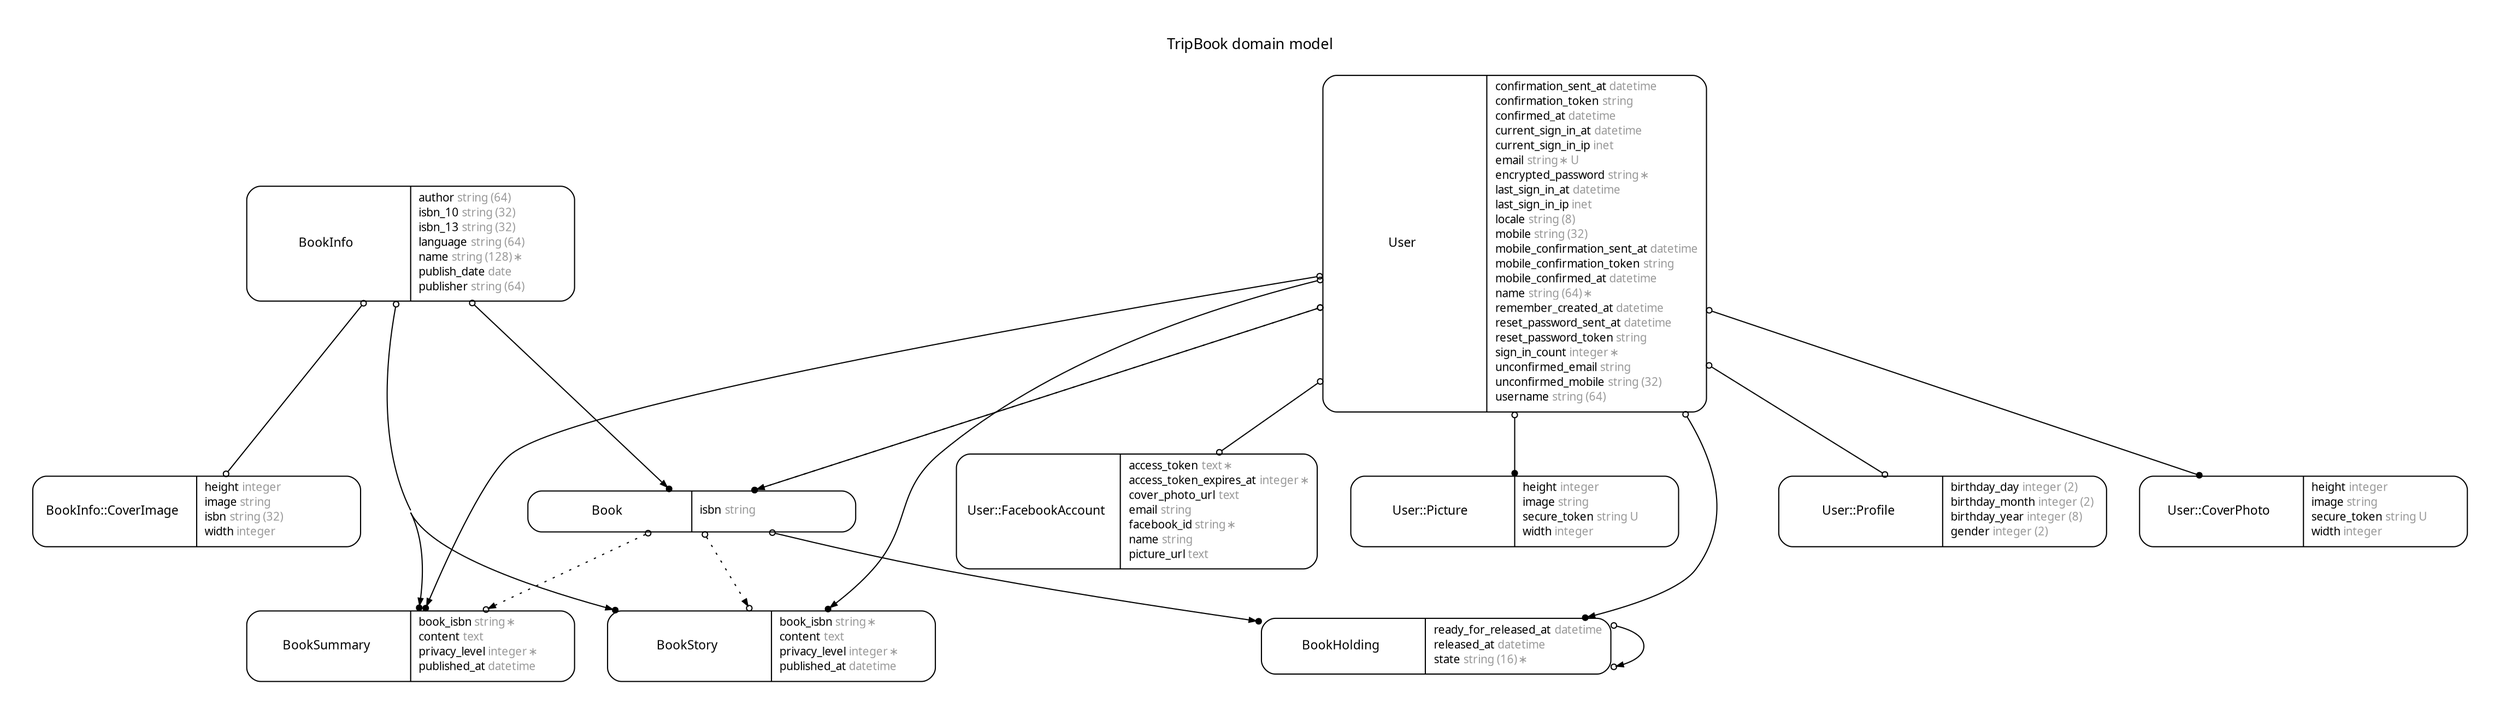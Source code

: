 digraph TripBook {
rankdir = "LR";
ranksep = "0.5";
nodesep = "0.4";
pad = "0.4,0.4";
margin = "0,0";
concentrate = "true";
labelloc = "t";
fontsize = "13";
fontname = "Arial BoldMT";
node[ shape  =  "Mrecord" , fontsize  =  "10" , fontname  =  "ArialMT" , margin  =  "0.07,0.05" , penwidth  =  "1.0"];
edge[ fontname  =  "ArialMT" , fontsize  =  "7" , dir  =  "both" , arrowsize  =  "0.9" , penwidth  =  "1.0" , labelangle  =  "32" , labeldistance  =  "1.8"];
rankdir = "TB";
label = "TripBook domain model\n\n";
m_Book [label = <<table border="0" align="center" cellspacing="0.5" cellpadding="0" width="134">
  <tr><td align="center" valign="bottom" width="130"><font face="Arial BoldMT" point-size="11">Book</font></td></tr>
</table>
|
<table border="0" align="left" cellspacing="2" cellpadding="0" width="134">
  <tr><td align="left" width="130" port="isbn">isbn <font face="Arial ItalicMT" color="grey60">string</font></td></tr>
</table>
>];
m_BookHolding [label = <<table border="0" align="center" cellspacing="0.5" cellpadding="0" width="134">
  <tr><td align="center" valign="bottom" width="130"><font face="Arial BoldMT" point-size="11">BookHolding</font></td></tr>
</table>
|
<table border="0" align="left" cellspacing="2" cellpadding="0" width="134">
  <tr><td align="left" width="130" port="ready_for_released_at">ready_for_released_at <font face="Arial ItalicMT" color="grey60">datetime</font></td></tr>
  <tr><td align="left" width="130" port="released_at">released_at <font face="Arial ItalicMT" color="grey60">datetime</font></td></tr>
  <tr><td align="left" width="130" port="state">state <font face="Arial ItalicMT" color="grey60">string (16) ∗</font></td></tr>
</table>
>];
m_BookInfo [label = <<table border="0" align="center" cellspacing="0.5" cellpadding="0" width="134">
  <tr><td align="center" valign="bottom" width="130"><font face="Arial BoldMT" point-size="11">BookInfo</font></td></tr>
</table>
|
<table border="0" align="left" cellspacing="2" cellpadding="0" width="134">
  <tr><td align="left" width="130" port="author">author <font face="Arial ItalicMT" color="grey60">string (64)</font></td></tr>
  <tr><td align="left" width="130" port="isbn_10">isbn_10 <font face="Arial ItalicMT" color="grey60">string (32)</font></td></tr>
  <tr><td align="left" width="130" port="isbn_13">isbn_13 <font face="Arial ItalicMT" color="grey60">string (32)</font></td></tr>
  <tr><td align="left" width="130" port="language">language <font face="Arial ItalicMT" color="grey60">string (64)</font></td></tr>
  <tr><td align="left" width="130" port="name">name <font face="Arial ItalicMT" color="grey60">string (128) ∗</font></td></tr>
  <tr><td align="left" width="130" port="publish_date">publish_date <font face="Arial ItalicMT" color="grey60">date</font></td></tr>
  <tr><td align="left" width="130" port="publisher">publisher <font face="Arial ItalicMT" color="grey60">string (64)</font></td></tr>
</table>
>];
"m_BookInfo::CoverImage" [label = <<table border="0" align="center" cellspacing="0.5" cellpadding="0" width="134">
  <tr><td align="center" valign="bottom" width="130"><font face="Arial BoldMT" point-size="11">BookInfo::CoverImage</font></td></tr>
</table>
|
<table border="0" align="left" cellspacing="2" cellpadding="0" width="134">
  <tr><td align="left" width="130" port="height">height <font face="Arial ItalicMT" color="grey60">integer</font></td></tr>
  <tr><td align="left" width="130" port="image">image <font face="Arial ItalicMT" color="grey60">string</font></td></tr>
  <tr><td align="left" width="130" port="isbn">isbn <font face="Arial ItalicMT" color="grey60">string (32)</font></td></tr>
  <tr><td align="left" width="130" port="width">width <font face="Arial ItalicMT" color="grey60">integer</font></td></tr>
</table>
>];
m_BookStory [label = <<table border="0" align="center" cellspacing="0.5" cellpadding="0" width="134">
  <tr><td align="center" valign="bottom" width="130"><font face="Arial BoldMT" point-size="11">BookStory</font></td></tr>
</table>
|
<table border="0" align="left" cellspacing="2" cellpadding="0" width="134">
  <tr><td align="left" width="130" port="book_isbn">book_isbn <font face="Arial ItalicMT" color="grey60">string ∗</font></td></tr>
  <tr><td align="left" width="130" port="content">content <font face="Arial ItalicMT" color="grey60">text</font></td></tr>
  <tr><td align="left" width="130" port="privacy_level">privacy_level <font face="Arial ItalicMT" color="grey60">integer ∗</font></td></tr>
  <tr><td align="left" width="130" port="published_at">published_at <font face="Arial ItalicMT" color="grey60">datetime</font></td></tr>
</table>
>];
m_BookSummary [label = <<table border="0" align="center" cellspacing="0.5" cellpadding="0" width="134">
  <tr><td align="center" valign="bottom" width="130"><font face="Arial BoldMT" point-size="11">BookSummary</font></td></tr>
</table>
|
<table border="0" align="left" cellspacing="2" cellpadding="0" width="134">
  <tr><td align="left" width="130" port="book_isbn">book_isbn <font face="Arial ItalicMT" color="grey60">string ∗</font></td></tr>
  <tr><td align="left" width="130" port="content">content <font face="Arial ItalicMT" color="grey60">text</font></td></tr>
  <tr><td align="left" width="130" port="privacy_level">privacy_level <font face="Arial ItalicMT" color="grey60">integer ∗</font></td></tr>
  <tr><td align="left" width="130" port="published_at">published_at <font face="Arial ItalicMT" color="grey60">datetime</font></td></tr>
</table>
>];
m_User [label = <<table border="0" align="center" cellspacing="0.5" cellpadding="0" width="134">
  <tr><td align="center" valign="bottom" width="130"><font face="Arial BoldMT" point-size="11">User</font></td></tr>
</table>
|
<table border="0" align="left" cellspacing="2" cellpadding="0" width="134">
  <tr><td align="left" width="130" port="confirmation_sent_at">confirmation_sent_at <font face="Arial ItalicMT" color="grey60">datetime</font></td></tr>
  <tr><td align="left" width="130" port="confirmation_token">confirmation_token <font face="Arial ItalicMT" color="grey60">string</font></td></tr>
  <tr><td align="left" width="130" port="confirmed_at">confirmed_at <font face="Arial ItalicMT" color="grey60">datetime</font></td></tr>
  <tr><td align="left" width="130" port="current_sign_in_at">current_sign_in_at <font face="Arial ItalicMT" color="grey60">datetime</font></td></tr>
  <tr><td align="left" width="130" port="current_sign_in_ip">current_sign_in_ip <font face="Arial ItalicMT" color="grey60">inet</font></td></tr>
  <tr><td align="left" width="130" port="email">email <font face="Arial ItalicMT" color="grey60">string ∗ U</font></td></tr>
  <tr><td align="left" width="130" port="encrypted_password">encrypted_password <font face="Arial ItalicMT" color="grey60">string ∗</font></td></tr>
  <tr><td align="left" width="130" port="last_sign_in_at">last_sign_in_at <font face="Arial ItalicMT" color="grey60">datetime</font></td></tr>
  <tr><td align="left" width="130" port="last_sign_in_ip">last_sign_in_ip <font face="Arial ItalicMT" color="grey60">inet</font></td></tr>
  <tr><td align="left" width="130" port="locale">locale <font face="Arial ItalicMT" color="grey60">string (8)</font></td></tr>
  <tr><td align="left" width="130" port="mobile">mobile <font face="Arial ItalicMT" color="grey60">string (32)</font></td></tr>
  <tr><td align="left" width="130" port="mobile_confirmation_sent_at">mobile_confirmation_sent_at <font face="Arial ItalicMT" color="grey60">datetime</font></td></tr>
  <tr><td align="left" width="130" port="mobile_confirmation_token">mobile_confirmation_token <font face="Arial ItalicMT" color="grey60">string</font></td></tr>
  <tr><td align="left" width="130" port="mobile_confirmed_at">mobile_confirmed_at <font face="Arial ItalicMT" color="grey60">datetime</font></td></tr>
  <tr><td align="left" width="130" port="name">name <font face="Arial ItalicMT" color="grey60">string (64) ∗</font></td></tr>
  <tr><td align="left" width="130" port="remember_created_at">remember_created_at <font face="Arial ItalicMT" color="grey60">datetime</font></td></tr>
  <tr><td align="left" width="130" port="reset_password_sent_at">reset_password_sent_at <font face="Arial ItalicMT" color="grey60">datetime</font></td></tr>
  <tr><td align="left" width="130" port="reset_password_token">reset_password_token <font face="Arial ItalicMT" color="grey60">string</font></td></tr>
  <tr><td align="left" width="130" port="sign_in_count">sign_in_count <font face="Arial ItalicMT" color="grey60">integer ∗</font></td></tr>
  <tr><td align="left" width="130" port="unconfirmed_email">unconfirmed_email <font face="Arial ItalicMT" color="grey60">string</font></td></tr>
  <tr><td align="left" width="130" port="unconfirmed_mobile">unconfirmed_mobile <font face="Arial ItalicMT" color="grey60">string (32)</font></td></tr>
  <tr><td align="left" width="130" port="username">username <font face="Arial ItalicMT" color="grey60">string (64)</font></td></tr>
</table>
>];
"m_User::CoverPhoto" [label = <<table border="0" align="center" cellspacing="0.5" cellpadding="0" width="134">
  <tr><td align="center" valign="bottom" width="130"><font face="Arial BoldMT" point-size="11">User::CoverPhoto</font></td></tr>
</table>
|
<table border="0" align="left" cellspacing="2" cellpadding="0" width="134">
  <tr><td align="left" width="130" port="height">height <font face="Arial ItalicMT" color="grey60">integer</font></td></tr>
  <tr><td align="left" width="130" port="image">image <font face="Arial ItalicMT" color="grey60">string</font></td></tr>
  <tr><td align="left" width="130" port="secure_token">secure_token <font face="Arial ItalicMT" color="grey60">string U</font></td></tr>
  <tr><td align="left" width="130" port="width">width <font face="Arial ItalicMT" color="grey60">integer</font></td></tr>
</table>
>];
"m_User::FacebookAccount" [label = <<table border="0" align="center" cellspacing="0.5" cellpadding="0" width="134">
  <tr><td align="center" valign="bottom" width="130"><font face="Arial BoldMT" point-size="11">User::FacebookAccount</font></td></tr>
</table>
|
<table border="0" align="left" cellspacing="2" cellpadding="0" width="134">
  <tr><td align="left" width="130" port="access_token">access_token <font face="Arial ItalicMT" color="grey60">text ∗</font></td></tr>
  <tr><td align="left" width="130" port="access_token_expires_at">access_token_expires_at <font face="Arial ItalicMT" color="grey60">integer ∗</font></td></tr>
  <tr><td align="left" width="130" port="cover_photo_url">cover_photo_url <font face="Arial ItalicMT" color="grey60">text</font></td></tr>
  <tr><td align="left" width="130" port="email">email <font face="Arial ItalicMT" color="grey60">string</font></td></tr>
  <tr><td align="left" width="130" port="facebook_id">facebook_id <font face="Arial ItalicMT" color="grey60">string ∗</font></td></tr>
  <tr><td align="left" width="130" port="name">name <font face="Arial ItalicMT" color="grey60">string</font></td></tr>
  <tr><td align="left" width="130" port="picture_url">picture_url <font face="Arial ItalicMT" color="grey60">text</font></td></tr>
</table>
>];
"m_User::Picture" [label = <<table border="0" align="center" cellspacing="0.5" cellpadding="0" width="134">
  <tr><td align="center" valign="bottom" width="130"><font face="Arial BoldMT" point-size="11">User::Picture</font></td></tr>
</table>
|
<table border="0" align="left" cellspacing="2" cellpadding="0" width="134">
  <tr><td align="left" width="130" port="height">height <font face="Arial ItalicMT" color="grey60">integer</font></td></tr>
  <tr><td align="left" width="130" port="image">image <font face="Arial ItalicMT" color="grey60">string</font></td></tr>
  <tr><td align="left" width="130" port="secure_token">secure_token <font face="Arial ItalicMT" color="grey60">string U</font></td></tr>
  <tr><td align="left" width="130" port="width">width <font face="Arial ItalicMT" color="grey60">integer</font></td></tr>
</table>
>];
"m_User::Profile" [label = <<table border="0" align="center" cellspacing="0.5" cellpadding="0" width="134">
  <tr><td align="center" valign="bottom" width="130"><font face="Arial BoldMT" point-size="11">User::Profile</font></td></tr>
</table>
|
<table border="0" align="left" cellspacing="2" cellpadding="0" width="134">
  <tr><td align="left" width="130" port="birthday_day">birthday_day <font face="Arial ItalicMT" color="grey60">integer (2)</font></td></tr>
  <tr><td align="left" width="130" port="birthday_month">birthday_month <font face="Arial ItalicMT" color="grey60">integer (2)</font></td></tr>
  <tr><td align="left" width="130" port="birthday_year">birthday_year <font face="Arial ItalicMT" color="grey60">integer (8)</font></td></tr>
  <tr><td align="left" width="130" port="gender">gender <font face="Arial ItalicMT" color="grey60">integer (2)</font></td></tr>
</table>
>];
  m_BookInfo -> "m_BookInfo::CoverImage" [arrowsize = "0.6", arrowhead = "odot", arrowtail = "odot", weight = "2"];
  m_BookInfo -> m_Book [arrowsize = "0.6", arrowhead = "dotnormal", arrowtail = "odot", weight = "2"];
  m_BookInfo -> m_BookStory [arrowsize = "0.6", arrowhead = "dotnormal", arrowtail = "odot", weight = "2"];
  m_BookInfo -> m_BookSummary [arrowsize = "0.6", arrowhead = "dotnormal", arrowtail = "odot", weight = "2"];
  m_User -> "m_User::Profile" [arrowsize = "0.6", arrowhead = "odot", arrowtail = "odot", weight = "2"];
  m_User -> "m_User::Picture" [arrowsize = "0.6", arrowhead = "dot", arrowtail = "odot", weight = "2"];
  m_User -> "m_User::CoverPhoto" [arrowsize = "0.6", arrowhead = "dot", arrowtail = "odot", weight = "2"];
  m_User -> m_Book [arrowsize = "0.6", arrowhead = "dotnormal", arrowtail = "odot", weight = "2"];
  m_User -> m_BookHolding [arrowsize = "0.6", arrowhead = "dotnormal", arrowtail = "odot", weight = "3"];
  m_User -> m_Book [style = "dotted", arrowsize = "0.6", arrowhead = "odotnormal", arrowtail = "odot", weight = "1", constraint = "false"];
  m_User -> m_Book [style = "dotted", arrowsize = "0.6", arrowhead = "odotnormal", arrowtail = "odot", weight = "1", constraint = "false"];
  m_User -> m_BookStory [arrowsize = "0.6", arrowhead = "dotnormal", arrowtail = "odot", weight = "2"];
  m_User -> m_BookSummary [arrowsize = "0.6", arrowhead = "dotnormal", arrowtail = "odot", weight = "2"];
  m_User -> "m_User::FacebookAccount" [arrowsize = "0.6", arrowhead = "odot", arrowtail = "odot", weight = "2"];
  m_Book -> m_BookHolding [arrowsize = "0.6", arrowhead = "dotnormal", arrowtail = "odot", weight = "3"];
  m_Book -> m_User [style = "dotted", arrowsize = "0.6", arrowhead = "odotnormal", arrowtail = "odot", weight = "1", constraint = "false"];
  m_Book -> m_User [style = "dotted", arrowsize = "0.6", arrowhead = "odot", arrowtail = "odot", weight = "1", constraint = "false"];
  m_Book -> m_BookStory [style = "dotted", arrowsize = "0.6", arrowhead = "odotnormal", arrowtail = "odot", weight = "1", constraint = "false"];
  m_Book -> m_BookSummary [style = "dotted", arrowsize = "0.6", arrowhead = "odotnormal", arrowtail = "odot", weight = "1", constraint = "false"];
  m_Book -> m_BookStory [arrowsize = "0.6", arrowhead = "odot", arrowtail = "odot", weight = "2"];
  m_Book -> m_BookSummary [arrowsize = "0.6", arrowhead = "odot", arrowtail = "odot", weight = "2"];
  m_BookHolding -> m_BookHolding [arrowsize = "0.6", arrowhead = "odotnormal", arrowtail = "odot", weight = "1"];
}
